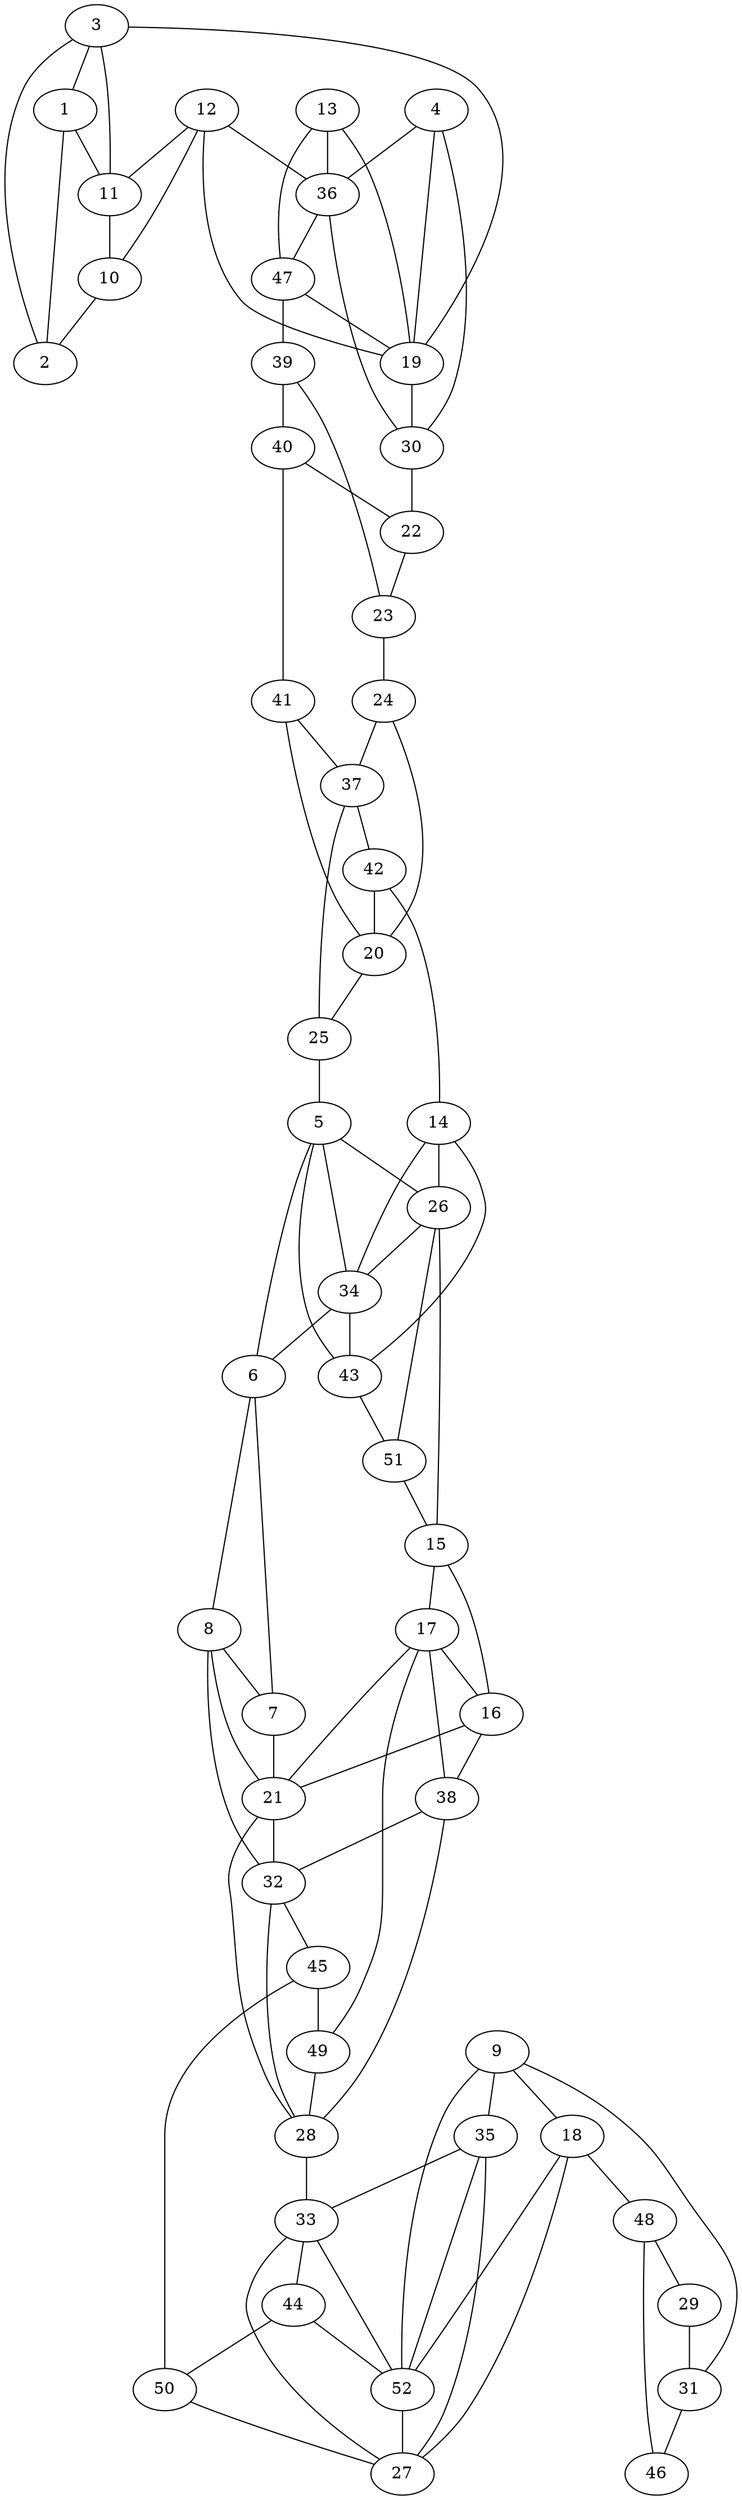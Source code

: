 graph pdb1jcz {
	1	 [aaLength=3,
		sequence=ENS,
		type=0];
	11	 [aaLength=6,
		sequence=WSKKYP,
		type=0];
	1 -- 11	 [distance0="9.958491",
		frequency=1,
		type0=3];
	2	 [aaLength=6,
		sequence=WSKKYP,
		type=0];
	2 -- 1	 [distance0="6.706774",
		frequency=1,
		type0=1];
	3	 [aaLength=5,
		sequence=SCGGL,
		type=0];
	3 -- 1	 [distance0="10.09819",
		frequency=1,
		type0=2];
	3 -- 2	 [distance0="7.523106",
		frequency=1,
		type0=1];
	3 -- 11	 [distance0="13.11224",
		frequency=1,
		type0=3];
	19	 [aaLength=2,
		sequence=LH,
		type=1];
	3 -- 19	 [distance0="6.0",
		frequency=1,
		type0=4];
	4	 [aaLength=3,
		sequence=SDI,
		type=0];
	4 -- 19	 [distance0="20.89325",
		frequency=1,
		type0=2];
	30	 [aaLength=3,
		sequence=QYD,
		type=1];
	4 -- 30	 [distance0="1.0",
		frequency=1,
		type0=4];
	36	 [aaLength=2,
		sequence=LH,
		type=1];
	4 -- 36	 [distance0="20.89325",
		frequency=1,
		type0=3];
	5	 [aaLength=6,
		sequence=STASNK,
		type=0];
	26	 [aaLength=10,
		sequence=VLAVLIEMGS,
		type=1];
	5 -- 26	 [distance0="29.51133",
		distance1="5.0",
		frequency=2,
		type0=1,
		type1=4];
	34	 [aaLength=10,
		sequence=VLAVLIEMGS,
		type=1];
	5 -- 34	 [distance0="29.51133",
		frequency=1,
		type0=2];
	43	 [aaLength=10,
		sequence=VLAVLIEMGS,
		type=1];
	5 -- 43	 [distance0="29.51133",
		frequency=1,
		type0=3];
	6	 [aaLength=6,
		sequence=KIFSHL,
		type=0];
	6 -- 5	 [distance0="34.53958",
		frequency=1,
		type0=3];
	7	 [aaLength=5,
		sequence=QHVKY,
		type=0];
	6 -- 7	 [distance0="11.38784",
		distance1="0.0",
		frequency=2,
		type0=1,
		type1=5];
	8	 [aaLength=5,
		sequence=ELLPE,
		type=0];
	6 -- 8	 [distance0="24.37789",
		frequency=1,
		type0=2];
	21	 [aaLength=5,
		sequence=FVPGF,
		type=1];
	7 -- 21	 [distance0="25.26233",
		distance1="5.0",
		frequency=2,
		type0=3,
		type1=4];
	8 -- 7	 [distance0="22.42812",
		frequency=1,
		type0=1];
	8 -- 21	 [distance0="35.72071",
		frequency=1,
		type0=3];
	32	 [aaLength=6,
		sequence=YRYRGS,
		type=1];
	8 -- 32	 [distance0="5.0",
		frequency=1,
		type0=4];
	9	 [aaLength=11,
		sequence=QEQLLALETAL,
		type=0];
	18	 [aaLength=12,
		sequence=QEQLLALETALY,
		type=0];
	9 -- 18	 [distance0="23.01101",
		frequency=1,
		type0=3];
	31	 [aaLength=3,
		sequence=LVY,
		type=1];
	9 -- 31	 [distance0="26.0",
		frequency=1,
		type0=4];
	35	 [aaLength=3,
		sequence=QIS,
		type=1];
	9 -- 35	 [distance0="20.52626",
		frequency=1,
		type0=1];
	52	 [aaLength=3,
		sequence=QIS,
		type=1];
	9 -- 52	 [distance0="20.52626",
		frequency=1,
		type0=2];
	10	 [aaLength=3,
		sequence=ENS,
		type=0];
	10 -- 2	 [distance0="9.784098",
		frequency=1,
		type0=3];
	11 -- 10	 [distance0="6.584142",
		frequency=1,
		type0=1];
	12	 [aaLength=5,
		sequence=SCGGL,
		type=0];
	12 -- 11	 [distance0="7.575801",
		frequency=1,
		type0=1];
	12 -- 10	 [distance0="10.01068",
		frequency=1,
		type0=2];
	12 -- 19	 [distance0="12.99427",
		frequency=1,
		type0=3];
	12 -- 36	 [distance0="6.0",
		frequency=1,
		type0=4];
	13	 [aaLength=3,
		sequence=SDI,
		type=0];
	13 -- 19	 [distance0="19.83891",
		frequency=1,
		type0=2];
	13 -- 36	 [distance0="19.83891",
		frequency=1,
		type0=3];
	47	 [aaLength=3,
		sequence=QYD,
		type=1];
	13 -- 47	 [distance0="1.0",
		frequency=1,
		type0=4];
	14	 [aaLength=6,
		sequence=STASNK,
		type=0];
	14 -- 26	 [distance0="26.20243",
		frequency=1,
		type0=1];
	14 -- 34	 [distance0="26.20243",
		frequency=1,
		type0=2];
	14 -- 43	 [distance0="26.20243",
		distance1="5.0",
		frequency=2,
		type0=3,
		type1=4];
	15	 [aaLength=9,
		sequence=SYDKIFSHL,
		type=0];
	16	 [aaLength=6,
		sequence=QHVKYK,
		type=0];
	15 -- 16	 [distance0="13.58265",
		distance1="0.0",
		frequency=2,
		type0=1,
		type1=5];
	17	 [aaLength=5,
		sequence=ELLPE,
		type=0];
	15 -- 17	 [distance0="27.41825",
		frequency=1,
		type0=2];
	15 -- 26	 [distance0="29.77305",
		frequency=1,
		type0=3];
	16 -- 21	 [distance0="21.73135",
		frequency=1,
		type0=2];
	38	 [aaLength=5,
		sequence=FVPGF,
		type=1];
	16 -- 38	 [distance0="21.73135",
		distance1="4.0",
		frequency=2,
		type0=3,
		type1=4];
	17 -- 16	 [distance0="22.9348",
		frequency=1,
		type0=1];
	17 -- 21	 [distance0="32.54395",
		frequency=1,
		type0=3];
	49	 [aaLength=6,
		sequence=YRYRGS,
		type=1];
	17 -- 49	 [distance0="5.0",
		frequency=1,
		type0=4];
	27	 [aaLength=6,
		sequence=LWTVFR,
		type=1];
	18 -- 27	 [distance0="21.21475",
		frequency=1,
		type0=3];
	48	 [aaLength=3,
		sequence=LVY,
		type=1];
	18 -- 48	 [distance0="25.0",
		frequency=1,
		type0=4];
	18 -- 52	 [distance0="17.75008",
		frequency=1,
		type0=2];
	19 -- 30	 [distance0="6.0",
		frequency=1,
		type0=2];
	20	 [aaLength=2,
		sequence=SG,
		type=1];
	25	 [aaLength=9,
		sequence=LHIVHYNSD,
		type=1];
	20 -- 25	 [distance0="8.0",
		distance1="6.0",
		frequency=2,
		type0=2,
		type1=4];
	28	 [aaLength=6,
		sequence=YRYRGS,
		type=1];
	21 -- 28	 [distance0="18.0",
		frequency=1,
		type0=2];
	21 -- 32	 [distance0="18.0",
		frequency=1,
		type0=3];
	22	 [aaLength=6,
		sequence=NKQFLL,
		type=1];
	23	 [aaLength=4,
		sequence=HSVK,
		type=1];
	22 -- 23	 [distance0="10.0",
		distance1="4.0",
		frequency=2,
		type0=2,
		type1=4];
	24	 [aaLength=10,
		sequence=TQLHLHWGNP,
		type=1];
	23 -- 24	 [distance0="18.0",
		frequency=1,
		type0=4];
	24 -- 20	 [distance0="20.0",
		distance1="10.0",
		frequency=2,
		type0=2,
		type1=4];
	37	 [aaLength=2,
		sequence=SG,
		type=1];
	24 -- 37	 [distance0="20.0",
		frequency=1,
		type0=3];
	25 -- 5	 [distance0="5.0",
		frequency=1,
		type0=4];
	26 -- 34	 [distance0="0.0",
		distance1="0.0",
		frequency=2,
		type0=1,
		type1=5];
	33	 [aaLength=6,
		sequence=LWTVFR,
		type=1];
	27 -- 33	 [distance0="0.0",
		frequency=1,
		type0=1];
	28 -- 32	 [distance0="0.0",
		frequency=1,
		type0=1];
	28 -- 33	 [distance0="10.0",
		frequency=1,
		type0=4];
	29	 [aaLength=3,
		sequence=LVY,
		type=1];
	29 -- 31	 [distance0="0.0",
		frequency=1,
		type0=1];
	30 -- 22	 [distance0="15.0",
		frequency=1,
		type0=4];
	46	 [aaLength=3,
		sequence=LVY,
		type=1];
	31 -- 46	 [distance0="0.0",
		frequency=1,
		type0=2];
	45	 [aaLength=6,
		sequence=YRYRGS,
		type=1];
	32 -- 45	 [distance0="0.0",
		frequency=1,
		type0=2];
	44	 [aaLength=6,
		sequence=LWTVFR,
		type=1];
	33 -- 44	 [distance0="0.0",
		frequency=1,
		type0=2];
	34 -- 6	 [distance0="6.0",
		frequency=1,
		type0=4];
	34 -- 43	 [distance0="0.0",
		frequency=1,
		type0=2];
	35 -- 27	 [distance0="9.0",
		frequency=1,
		type0=2];
	35 -- 33	 [distance0="9.0",
		frequency=1,
		type0=3];
	35 -- 52	 [distance0="0.0",
		frequency=1,
		type0=1];
	36 -- 30	 [distance0="6.0",
		frequency=1,
		type0=2];
	36 -- 47	 [distance0="6.0",
		frequency=1,
		type0=3];
	37 -- 25	 [distance0="8.0",
		frequency=1,
		type0=2];
	42	 [aaLength=9,
		sequence=LHIVHYNSD,
		type=1];
	37 -- 42	 [distance0="8.0",
		distance1="6.0",
		frequency=2,
		type0=3,
		type1=4];
	38 -- 17	 [distance0="3.0",
		frequency=1,
		type0=4];
	38 -- 28	 [distance0="18.0",
		frequency=1,
		type0=2];
	38 -- 32	 [distance0="18.0",
		frequency=1,
		type0=3];
	39	 [aaLength=6,
		sequence=NKQFLL,
		type=1];
	39 -- 23	 [distance0="10.0",
		frequency=1,
		type0=2];
	40	 [aaLength=4,
		sequence=HSVK,
		type=1];
	39 -- 40	 [distance0="10.0",
		distance1="4.0",
		frequency=2,
		type0=3,
		type1=4];
	40 -- 22	 [distance0="10.0",
		frequency=1,
		type0=2];
	41	 [aaLength=10,
		sequence=TQLHLHWGNP,
		type=1];
	40 -- 41	 [distance0="18.0",
		frequency=1,
		type0=4];
	41 -- 20	 [distance0="20.0",
		frequency=1,
		type0=2];
	41 -- 37	 [distance0="20.0",
		distance1="10.0",
		frequency=2,
		type0=3,
		type1=4];
	42 -- 14	 [distance0="5.0",
		frequency=1,
		type0=4];
	42 -- 20	 [distance0="8.0",
		frequency=1,
		type0=2];
	51	 [aaLength=10,
		sequence=VLAVLIEMGS,
		type=1];
	43 -- 51	 [distance0="0.0",
		distance1="0.0",
		frequency=2,
		type0=3,
		type1=5];
	50	 [aaLength=6,
		sequence=LWTVFR,
		type=1];
	44 -- 50	 [distance0="0.0",
		frequency=1,
		type0=3];
	44 -- 52	 [distance0="3.0",
		frequency=1,
		type0=4];
	45 -- 49	 [distance0="0.0",
		frequency=1,
		type0=3];
	45 -- 50	 [distance0="10.0",
		frequency=1,
		type0=4];
	46 -- 48	 [distance0="0.0",
		frequency=1,
		type0=3];
	47 -- 19	 [distance0="6.0",
		frequency=1,
		type0=2];
	47 -- 39	 [distance0="15.0",
		frequency=1,
		type0=4];
	48 -- 29	 [distance0="0.0",
		frequency=1,
		type0=1];
	49 -- 28	 [distance0="0.0",
		frequency=1,
		type0=1];
	50 -- 27	 [distance0="0.0",
		frequency=1,
		type0=1];
	51 -- 15	 [distance0="3.0",
		frequency=1,
		type0=4];
	51 -- 26	 [distance0="0.0",
		frequency=1,
		type0=1];
	52 -- 27	 [distance0="9.0",
		frequency=1,
		type0=2];
	52 -- 33	 [distance0="9.0",
		frequency=1,
		type0=3];
}
